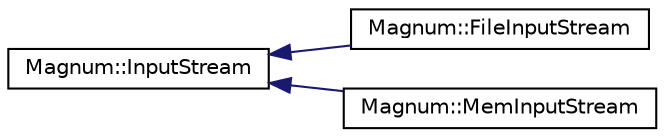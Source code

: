 digraph "圖形化之類別階層"
{
  edge [fontname="Helvetica",fontsize="10",labelfontname="Helvetica",labelfontsize="10"];
  node [fontname="Helvetica",fontsize="10",shape=record];
  rankdir="LR";
  Node1 [label="Magnum::InputStream",height=0.2,width=0.4,color="black", fillcolor="white", style="filled",URL="$class_magnum_1_1_input_stream.html",tooltip="InputStream. "];
  Node1 -> Node2 [dir="back",color="midnightblue",fontsize="10",style="solid",fontname="Helvetica"];
  Node2 [label="Magnum::FileInputStream",height=0.2,width=0.4,color="black", fillcolor="white", style="filled",URL="$class_magnum_1_1_file_input_stream.html",tooltip="FileInputStream. "];
  Node1 -> Node3 [dir="back",color="midnightblue",fontsize="10",style="solid",fontname="Helvetica"];
  Node3 [label="Magnum::MemInputStream",height=0.2,width=0.4,color="black", fillcolor="white", style="filled",URL="$class_magnum_1_1_mem_input_stream.html",tooltip="InputStream. "];
}

